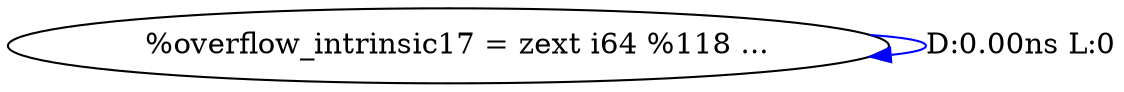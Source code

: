 digraph {
Node0x29020a0[label="  %overflow_intrinsic17 = zext i64 %118 ..."];
Node0x29020a0 -> Node0x29020a0[label="D:0.00ns L:0",color=blue];
}
